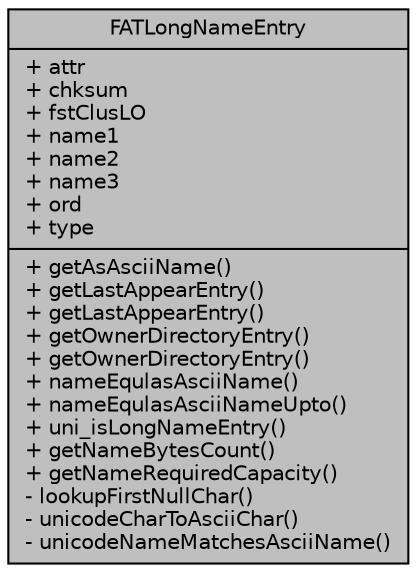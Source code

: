 digraph "FATLongNameEntry"
{
  edge [fontname="Helvetica",fontsize="10",labelfontname="Helvetica",labelfontsize="10"];
  node [fontname="Helvetica",fontsize="10",shape=record];
  Node471 [label="{FATLongNameEntry\n|+ attr\l+ chksum\l+ fstClusLO\l+ name1\l+ name2\l+ name3\l+ ord\l+ type\l|+ getAsAsciiName()\l+ getLastAppearEntry()\l+ getLastAppearEntry()\l+ getOwnerDirectoryEntry()\l+ getOwnerDirectoryEntry()\l+ nameEqulasAsciiName()\l+ nameEqulasAsciiNameUpto()\l+ uni_isLongNameEntry()\l+ getNameBytesCount()\l+ getNameRequiredCapacity()\l- lookupFirstNullChar()\l- unicodeCharToAsciiChar()\l- unicodeNameMatchesAsciiName()\l}",height=0.2,width=0.4,color="black", fillcolor="grey75", style="filled", fontcolor="black"];
}
